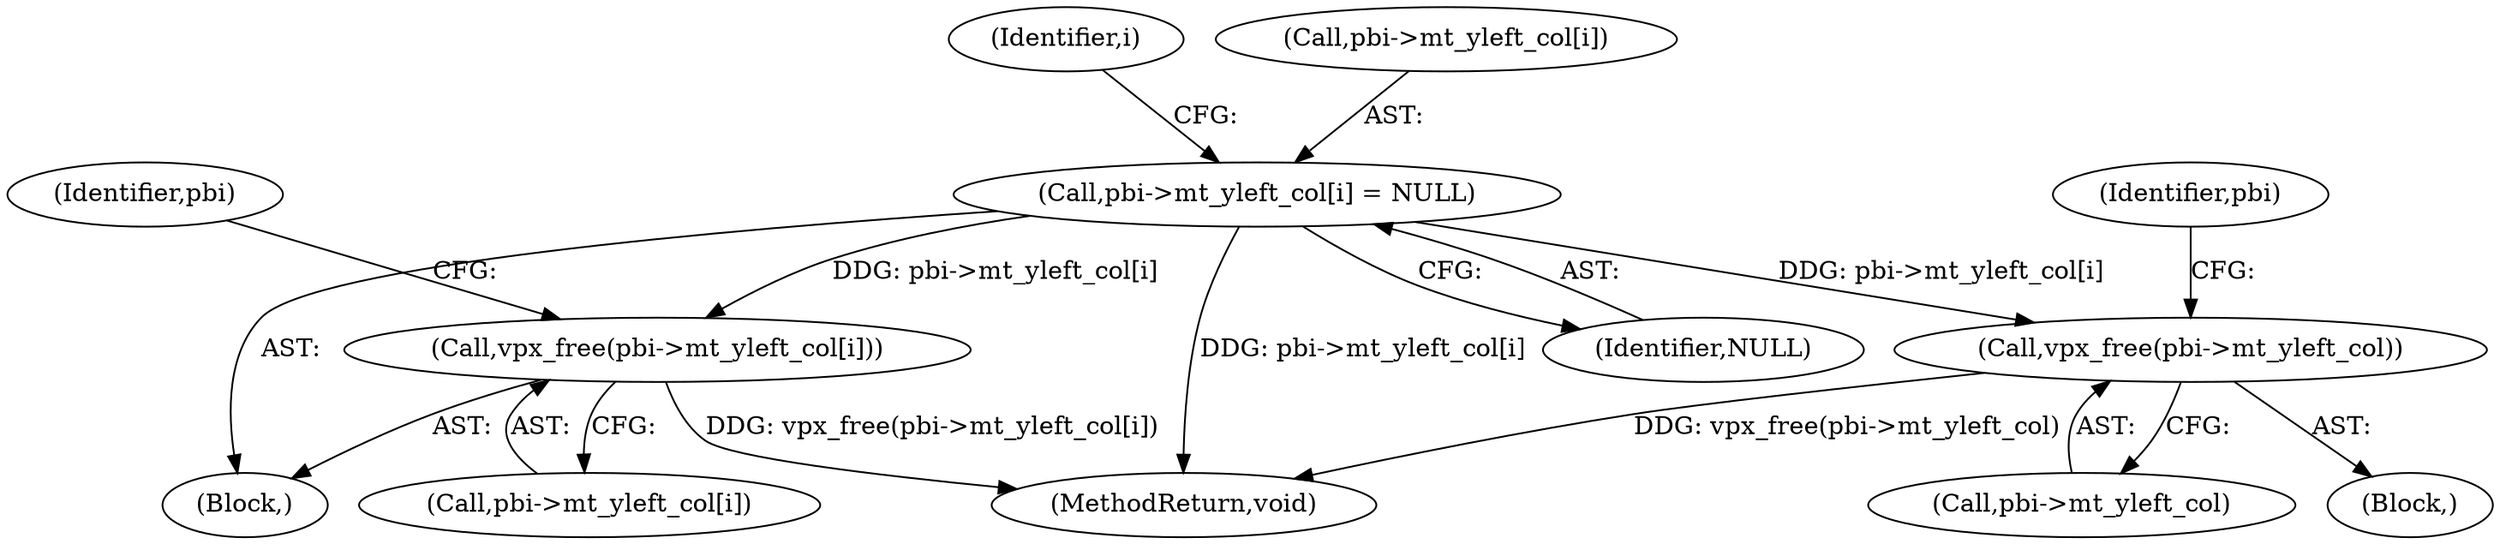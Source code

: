 digraph "1_Android_6886e8e0a9db2dbad723dc37a548233e004b33bc_3@array" {
"1000253" [label="(Call,pbi->mt_yleft_col[i] = NULL)"];
"1000247" [label="(Call,vpx_free(pbi->mt_yleft_col[i]))"];
"1000260" [label="(Call,vpx_free(pbi->mt_yleft_col))"];
"1000236" [label="(Block,)"];
"1000253" [label="(Call,pbi->mt_yleft_col[i] = NULL)"];
"1000246" [label="(Block,)"];
"1000247" [label="(Call,vpx_free(pbi->mt_yleft_col[i]))"];
"1000266" [label="(Identifier,pbi)"];
"1000259" [label="(Identifier,NULL)"];
"1000256" [label="(Identifier,pbi)"];
"1000261" [label="(Call,pbi->mt_yleft_col)"];
"1000245" [label="(Identifier,i)"];
"1000343" [label="(MethodReturn,void)"];
"1000254" [label="(Call,pbi->mt_yleft_col[i])"];
"1000248" [label="(Call,pbi->mt_yleft_col[i])"];
"1000260" [label="(Call,vpx_free(pbi->mt_yleft_col))"];
"1000253" -> "1000246"  [label="AST: "];
"1000253" -> "1000259"  [label="CFG: "];
"1000254" -> "1000253"  [label="AST: "];
"1000259" -> "1000253"  [label="AST: "];
"1000245" -> "1000253"  [label="CFG: "];
"1000253" -> "1000343"  [label="DDG: pbi->mt_yleft_col[i]"];
"1000253" -> "1000247"  [label="DDG: pbi->mt_yleft_col[i]"];
"1000253" -> "1000260"  [label="DDG: pbi->mt_yleft_col[i]"];
"1000247" -> "1000246"  [label="AST: "];
"1000247" -> "1000248"  [label="CFG: "];
"1000248" -> "1000247"  [label="AST: "];
"1000256" -> "1000247"  [label="CFG: "];
"1000247" -> "1000343"  [label="DDG: vpx_free(pbi->mt_yleft_col[i])"];
"1000260" -> "1000236"  [label="AST: "];
"1000260" -> "1000261"  [label="CFG: "];
"1000261" -> "1000260"  [label="AST: "];
"1000266" -> "1000260"  [label="CFG: "];
"1000260" -> "1000343"  [label="DDG: vpx_free(pbi->mt_yleft_col)"];
}
